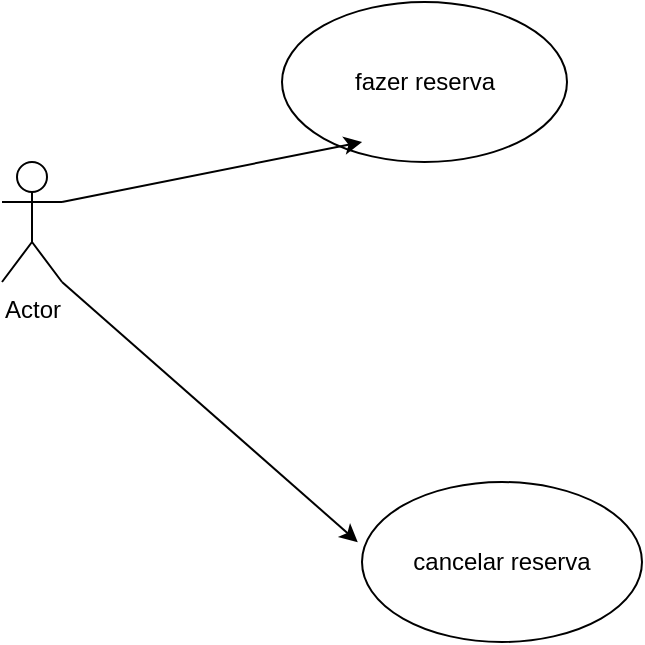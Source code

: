 <mxfile version="26.1.0" pages="4">
  <diagram name="Página-1" id="aqy9BPC_XhF1ZGDQiCtF">
    <mxGraphModel dx="1158" dy="632" grid="1" gridSize="10" guides="1" tooltips="1" connect="1" arrows="1" fold="1" page="1" pageScale="1" pageWidth="827" pageHeight="1169" math="0" shadow="0">
      <root>
        <mxCell id="0" />
        <mxCell id="1" parent="0" />
        <mxCell id="k7WuHDo5Gts1MNenLpMI-1" value="Actor" style="shape=umlActor;verticalLabelPosition=bottom;verticalAlign=top;html=1;outlineConnect=0;labelBackgroundColor=none;" vertex="1" parent="1">
          <mxGeometry x="180" y="150" width="30" height="60" as="geometry" />
        </mxCell>
        <mxCell id="k7WuHDo5Gts1MNenLpMI-7" value="fazer reserva" style="ellipse;whiteSpace=wrap;html=1;labelBackgroundColor=none;" vertex="1" parent="1">
          <mxGeometry x="320" y="70" width="142.5" height="80" as="geometry" />
        </mxCell>
        <mxCell id="k7WuHDo5Gts1MNenLpMI-10" value="cancelar reserva" style="ellipse;whiteSpace=wrap;html=1;labelBackgroundColor=none;" vertex="1" parent="1">
          <mxGeometry x="360" y="310" width="140" height="80" as="geometry" />
        </mxCell>
        <mxCell id="k7WuHDo5Gts1MNenLpMI-14" value="" style="endArrow=classic;html=1;rounded=0;entryX=0.281;entryY=0.875;entryDx=0;entryDy=0;entryPerimeter=0;exitX=1;exitY=0.333;exitDx=0;exitDy=0;exitPerimeter=0;labelBackgroundColor=none;fontColor=default;" edge="1" parent="1" source="k7WuHDo5Gts1MNenLpMI-1" target="k7WuHDo5Gts1MNenLpMI-7">
          <mxGeometry width="50" height="50" relative="1" as="geometry">
            <mxPoint x="210" y="190" as="sourcePoint" />
            <mxPoint x="260" y="140" as="targetPoint" />
          </mxGeometry>
        </mxCell>
        <mxCell id="k7WuHDo5Gts1MNenLpMI-16" value="" style="endArrow=classic;html=1;rounded=0;exitX=1;exitY=1;exitDx=0;exitDy=0;exitPerimeter=0;entryX=-0.015;entryY=0.376;entryDx=0;entryDy=0;entryPerimeter=0;labelBackgroundColor=none;fontColor=default;" edge="1" parent="1" source="k7WuHDo5Gts1MNenLpMI-1" target="k7WuHDo5Gts1MNenLpMI-10">
          <mxGeometry width="50" height="50" relative="1" as="geometry">
            <mxPoint x="410" y="280" as="sourcePoint" />
            <mxPoint x="460" y="230" as="targetPoint" />
          </mxGeometry>
        </mxCell>
      </root>
    </mxGraphModel>
  </diagram>
  <diagram id="cos-rvjo7iSo4qDzgaSY" name="Página-2">
    <mxGraphModel dx="1042" dy="569" grid="1" gridSize="10" guides="1" tooltips="1" connect="1" arrows="1" fold="1" page="1" pageScale="1" pageWidth="827" pageHeight="1169" math="0" shadow="0">
      <root>
        <mxCell id="0" />
        <mxCell id="1" parent="0" />
        <mxCell id="cezJMG4lq_--6rtQeQaW-1" value="Actor" style="shape=umlActor;verticalLabelPosition=bottom;verticalAlign=top;html=1;outlineConnect=0;labelBackgroundColor=none;fillColor=#FAE5C7;strokeColor=#0F8B8D;fontColor=#143642;" vertex="1" parent="1">
          <mxGeometry x="110" y="380" width="30" height="50" as="geometry" />
        </mxCell>
        <mxCell id="cezJMG4lq_--6rtQeQaW-2" value="" style="swimlane;startSize=0;labelBackgroundColor=none;fillColor=#FAE5C7;strokeColor=#0F8B8D;fontColor=#143642;" vertex="1" parent="1">
          <mxGeometry x="220" y="10" width="280" height="540" as="geometry" />
        </mxCell>
        <mxCell id="cezJMG4lq_--6rtQeQaW-3" value="Checar saldo" style="ellipse;whiteSpace=wrap;html=1;labelBackgroundColor=none;fillColor=#FAE5C7;strokeColor=#0F8B8D;fontColor=#143642;" vertex="1" parent="cezJMG4lq_--6rtQeQaW-2">
          <mxGeometry x="75" y="20" width="130" height="60" as="geometry" />
        </mxCell>
        <mxCell id="cezJMG4lq_--6rtQeQaW-5" value="Depositar" style="ellipse;whiteSpace=wrap;html=1;labelBackgroundColor=none;fillColor=#FAE5C7;strokeColor=#0F8B8D;fontColor=#143642;" vertex="1" parent="cezJMG4lq_--6rtQeQaW-2">
          <mxGeometry x="75" y="90" width="130" height="60" as="geometry" />
        </mxCell>
        <mxCell id="cezJMG4lq_--6rtQeQaW-6" value="Sacar" style="ellipse;whiteSpace=wrap;html=1;labelBackgroundColor=none;fillColor=#FAE5C7;strokeColor=#0F8B8D;fontColor=#143642;" vertex="1" parent="cezJMG4lq_--6rtQeQaW-2">
          <mxGeometry x="75" y="170" width="130" height="60" as="geometry" />
        </mxCell>
        <mxCell id="cezJMG4lq_--6rtQeQaW-7" value="Trasferir" style="ellipse;whiteSpace=wrap;html=1;labelBackgroundColor=none;fillColor=#FAE5C7;strokeColor=#0F8B8D;fontColor=#143642;" vertex="1" parent="cezJMG4lq_--6rtQeQaW-2">
          <mxGeometry x="75" y="250" width="130" height="60" as="geometry" />
        </mxCell>
        <mxCell id="cezJMG4lq_--6rtQeQaW-8" value="Manutenção" style="ellipse;whiteSpace=wrap;html=1;labelBackgroundColor=none;fillColor=#FAE5C7;strokeColor=#0F8B8D;fontColor=#143642;" vertex="1" parent="cezJMG4lq_--6rtQeQaW-2">
          <mxGeometry x="75" y="390" width="130" height="60" as="geometry" />
        </mxCell>
        <mxCell id="cezJMG4lq_--6rtQeQaW-9" value="Reparo" style="ellipse;whiteSpace=wrap;html=1;labelBackgroundColor=none;fillColor=#FAE5C7;strokeColor=#0F8B8D;fontColor=#143642;" vertex="1" parent="cezJMG4lq_--6rtQeQaW-2">
          <mxGeometry x="75" y="470" width="130" height="60" as="geometry" />
        </mxCell>
        <mxCell id="cezJMG4lq_--6rtQeQaW-10" value="ombrosio" style="shape=umlActor;verticalLabelPosition=bottom;verticalAlign=top;html=1;outlineConnect=0;labelBackgroundColor=none;fillColor=#FAE5C7;strokeColor=#0F8B8D;fontColor=#143642;" vertex="1" parent="1">
          <mxGeometry x="610" y="240" width="30" height="60" as="geometry" />
        </mxCell>
        <mxCell id="cezJMG4lq_--6rtQeQaW-12" value="jurubeba" style="shape=umlActor;verticalLabelPosition=bottom;verticalAlign=top;html=1;outlineConnect=0;labelBackgroundColor=none;fillColor=#FAE5C7;strokeColor=#0F8B8D;fontColor=#143642;" vertex="1" parent="1">
          <mxGeometry x="110" y="140" width="30" height="60" as="geometry" />
        </mxCell>
        <mxCell id="cezJMG4lq_--6rtQeQaW-14" value="" style="endArrow=none;html=1;rounded=0;entryX=0.038;entryY=0.833;entryDx=0;entryDy=0;entryPerimeter=0;labelBackgroundColor=none;strokeColor=#A8201A;fontColor=default;" edge="1" parent="1" target="cezJMG4lq_--6rtQeQaW-3">
          <mxGeometry width="50" height="50" relative="1" as="geometry">
            <mxPoint x="160" y="160" as="sourcePoint" />
            <mxPoint x="280" y="90" as="targetPoint" />
          </mxGeometry>
        </mxCell>
        <mxCell id="cezJMG4lq_--6rtQeQaW-15" value="" style="endArrow=none;html=1;rounded=0;entryX=0.038;entryY=0.5;entryDx=0;entryDy=0;entryPerimeter=0;labelBackgroundColor=none;strokeColor=#A8201A;fontColor=default;" edge="1" parent="1" target="cezJMG4lq_--6rtQeQaW-5">
          <mxGeometry width="50" height="50" relative="1" as="geometry">
            <mxPoint x="170" y="170" as="sourcePoint" />
            <mxPoint x="310" y="90" as="targetPoint" />
          </mxGeometry>
        </mxCell>
        <mxCell id="cezJMG4lq_--6rtQeQaW-16" value="" style="endArrow=none;html=1;rounded=0;entryX=0.038;entryY=0.333;entryDx=0;entryDy=0;entryPerimeter=0;labelBackgroundColor=none;strokeColor=#A8201A;fontColor=default;" edge="1" parent="1" target="cezJMG4lq_--6rtQeQaW-6">
          <mxGeometry width="50" height="50" relative="1" as="geometry">
            <mxPoint x="170" y="190" as="sourcePoint" />
            <mxPoint x="320" y="100" as="targetPoint" />
          </mxGeometry>
        </mxCell>
        <mxCell id="cezJMG4lq_--6rtQeQaW-17" value="" style="endArrow=none;html=1;rounded=0;entryX=0.115;entryY=0.167;entryDx=0;entryDy=0;entryPerimeter=0;labelBackgroundColor=none;strokeColor=#A8201A;fontColor=default;" edge="1" parent="1" target="cezJMG4lq_--6rtQeQaW-7">
          <mxGeometry width="50" height="50" relative="1" as="geometry">
            <mxPoint x="170" y="210" as="sourcePoint" />
            <mxPoint x="330" y="110" as="targetPoint" />
          </mxGeometry>
        </mxCell>
        <mxCell id="cezJMG4lq_--6rtQeQaW-18" value="" style="endArrow=none;html=1;rounded=0;exitX=0.915;exitY=0.733;exitDx=0;exitDy=0;exitPerimeter=0;labelBackgroundColor=none;strokeColor=#A8201A;fontColor=default;" edge="1" parent="1" source="cezJMG4lq_--6rtQeQaW-3">
          <mxGeometry width="50" height="50" relative="1" as="geometry">
            <mxPoint x="430" y="80" as="sourcePoint" />
            <mxPoint x="600" y="240" as="targetPoint" />
          </mxGeometry>
        </mxCell>
        <mxCell id="cezJMG4lq_--6rtQeQaW-19" value="" style="endArrow=none;html=1;rounded=0;exitX=0.962;exitY=0.5;exitDx=0;exitDy=0;exitPerimeter=0;labelBackgroundColor=none;strokeColor=#A8201A;fontColor=default;" edge="1" parent="1" source="cezJMG4lq_--6rtQeQaW-5">
          <mxGeometry width="50" height="50" relative="1" as="geometry">
            <mxPoint x="430" y="150" as="sourcePoint" />
            <mxPoint x="580" y="270" as="targetPoint" />
          </mxGeometry>
        </mxCell>
        <mxCell id="cezJMG4lq_--6rtQeQaW-20" value="" style="endArrow=none;html=1;rounded=0;exitX=0.962;exitY=0.5;exitDx=0;exitDy=0;exitPerimeter=0;labelBackgroundColor=none;strokeColor=#A8201A;fontColor=default;" edge="1" parent="1" source="cezJMG4lq_--6rtQeQaW-6">
          <mxGeometry width="50" height="50" relative="1" as="geometry">
            <mxPoint x="430" y="150" as="sourcePoint" />
            <mxPoint x="580" y="270" as="targetPoint" />
          </mxGeometry>
        </mxCell>
        <mxCell id="cezJMG4lq_--6rtQeQaW-21" value="" style="endArrow=none;html=1;rounded=0;labelBackgroundColor=none;strokeColor=#A8201A;fontColor=default;" edge="1" parent="1">
          <mxGeometry width="50" height="50" relative="1" as="geometry">
            <mxPoint x="420" y="280" as="sourcePoint" />
            <mxPoint x="590" y="280" as="targetPoint" />
          </mxGeometry>
        </mxCell>
        <mxCell id="cezJMG4lq_--6rtQeQaW-22" value="" style="endArrow=none;html=1;rounded=0;exitX=0.962;exitY=0.333;exitDx=0;exitDy=0;exitPerimeter=0;labelBackgroundColor=none;strokeColor=#A8201A;fontColor=default;" edge="1" parent="1" source="cezJMG4lq_--6rtQeQaW-8">
          <mxGeometry width="50" height="50" relative="1" as="geometry">
            <mxPoint x="450" y="170" as="sourcePoint" />
            <mxPoint x="600" y="290" as="targetPoint" />
          </mxGeometry>
        </mxCell>
        <mxCell id="cezJMG4lq_--6rtQeQaW-23" value="" style="endArrow=none;html=1;rounded=0;exitX=1;exitY=0;exitDx=0;exitDy=0;labelBackgroundColor=none;strokeColor=#A8201A;fontColor=default;" edge="1" parent="1" source="cezJMG4lq_--6rtQeQaW-9">
          <mxGeometry width="50" height="50" relative="1" as="geometry">
            <mxPoint x="430" y="490" as="sourcePoint" />
            <mxPoint x="610" y="300" as="targetPoint" />
          </mxGeometry>
        </mxCell>
        <mxCell id="cezJMG4lq_--6rtQeQaW-26" value="" style="endArrow=none;html=1;rounded=0;entryX=0.038;entryY=0.5;entryDx=0;entryDy=0;entryPerimeter=0;labelBackgroundColor=none;strokeColor=#A8201A;fontColor=default;" edge="1" parent="1" target="cezJMG4lq_--6rtQeQaW-8">
          <mxGeometry width="50" height="50" relative="1" as="geometry">
            <mxPoint x="160" y="400" as="sourcePoint" />
            <mxPoint x="460" y="220" as="targetPoint" />
          </mxGeometry>
        </mxCell>
        <mxCell id="cezJMG4lq_--6rtQeQaW-27" value="" style="endArrow=none;html=1;rounded=0;entryX=0.038;entryY=0.333;entryDx=0;entryDy=0;entryPerimeter=0;labelBackgroundColor=none;strokeColor=#A8201A;fontColor=default;" edge="1" parent="1" target="cezJMG4lq_--6rtQeQaW-9">
          <mxGeometry width="50" height="50" relative="1" as="geometry">
            <mxPoint x="160" y="450" as="sourcePoint" />
            <mxPoint x="310" y="440" as="targetPoint" />
          </mxGeometry>
        </mxCell>
      </root>
    </mxGraphModel>
  </diagram>
  <diagram id="axOoCvaHJxL7piKwYdw1" name="Página-3">
    <mxGraphModel dx="1158" dy="628" grid="1" gridSize="10" guides="1" tooltips="1" connect="1" arrows="1" fold="1" page="1" pageScale="1" pageWidth="827" pageHeight="1169" math="0" shadow="0">
      <root>
        <mxCell id="0" />
        <mxCell id="1" parent="0" />
        <mxCell id="4CplXu-pJr_EE2VycKcO-1" value="Cliente" style="shape=umlActor;verticalLabelPosition=bottom;verticalAlign=top;html=1;outlineConnect=0;" vertex="1" parent="1">
          <mxGeometry x="40" y="300" width="30" height="60" as="geometry" />
        </mxCell>
        <mxCell id="4CplXu-pJr_EE2VycKcO-2" value="Bom dia, tenho uma reserva." style="ellipse;whiteSpace=wrap;html=1;" vertex="1" parent="1">
          <mxGeometry x="280" y="130" width="160" height="90" as="geometry" />
        </mxCell>
        <mxCell id="4CplXu-pJr_EE2VycKcO-3" value="Recepcionista" style="shape=umlActor;verticalLabelPosition=bottom;verticalAlign=top;html=1;outlineConnect=0;" vertex="1" parent="1">
          <mxGeometry x="610" y="290" width="30" height="60" as="geometry" />
        </mxCell>
        <mxCell id="4CplXu-pJr_EE2VycKcO-5" value="Olá! Claro, posso ver sua reserva. Qual é o seu nome?" style="ellipse;whiteSpace=wrap;html=1;" vertex="1" parent="1">
          <mxGeometry x="280" y="240" width="170" height="90" as="geometry" />
        </mxCell>
        <mxCell id="4CplXu-pJr_EE2VycKcO-6" value="" style="endArrow=none;html=1;rounded=0;entryX=0;entryY=0.667;entryDx=0;entryDy=0;entryPerimeter=0;" edge="1" parent="1" target="4CplXu-pJr_EE2VycKcO-2">
          <mxGeometry width="50" height="50" relative="1" as="geometry">
            <mxPoint x="120" y="300" as="sourcePoint" />
            <mxPoint x="530" y="190" as="targetPoint" />
          </mxGeometry>
        </mxCell>
        <mxCell id="4CplXu-pJr_EE2VycKcO-7" value="" style="endArrow=none;html=1;rounded=0;exitX=1;exitY=0.5;exitDx=0;exitDy=0;" edge="1" parent="1" source="4CplXu-pJr_EE2VycKcO-5">
          <mxGeometry width="50" height="50" relative="1" as="geometry">
            <mxPoint x="460" y="270" as="sourcePoint" />
            <mxPoint x="590" y="310" as="targetPoint" />
          </mxGeometry>
        </mxCell>
        <mxCell id="4CplXu-pJr_EE2VycKcO-9" value="&quot;Meu nome é João Silva.&quot;" style="ellipse;whiteSpace=wrap;html=1;" vertex="1" parent="1">
          <mxGeometry x="280" y="360" width="180" height="70" as="geometry" />
        </mxCell>
        <mxCell id="4CplXu-pJr_EE2VycKcO-10" value="" style="endArrow=none;html=1;rounded=0;entryX=0;entryY=0;entryDx=0;entryDy=0;" edge="1" parent="1" target="4CplXu-pJr_EE2VycKcO-9">
          <mxGeometry width="50" height="50" relative="1" as="geometry">
            <mxPoint x="120" y="350" as="sourcePoint" />
            <mxPoint x="270" y="360" as="targetPoint" />
          </mxGeometry>
        </mxCell>
        <mxCell id="4CplXu-pJr_EE2VycKcO-11" value="&quot;Deixe-me confirmar a sua reserva... Sim, encontrei. O senhor ficará no quarto 302.&quot;" style="ellipse;whiteSpace=wrap;html=1;" vertex="1" parent="1">
          <mxGeometry x="275" y="450" width="185" height="101" as="geometry" />
        </mxCell>
        <mxCell id="4CplXu-pJr_EE2VycKcO-12" value="" style="endArrow=none;html=1;rounded=0;exitX=0.892;exitY=0.208;exitDx=0;exitDy=0;exitPerimeter=0;" edge="1" parent="1" source="4CplXu-pJr_EE2VycKcO-11">
          <mxGeometry width="50" height="50" relative="1" as="geometry">
            <mxPoint x="450" y="480" as="sourcePoint" />
            <mxPoint x="590" y="370" as="targetPoint" />
          </mxGeometry>
        </mxCell>
        <mxCell id="4CplXu-pJr_EE2VycKcO-13" value="&quot;Tudo certo. Qual é o horário do café da manhã?&quot;" style="ellipse;whiteSpace=wrap;html=1;" vertex="1" parent="1">
          <mxGeometry x="270" y="570" width="170" height="80" as="geometry" />
        </mxCell>
        <mxCell id="4CplXu-pJr_EE2VycKcO-14" value="" style="endArrow=none;html=1;rounded=0;entryX=0.118;entryY=0.25;entryDx=0;entryDy=0;entryPerimeter=0;" edge="1" parent="1" target="4CplXu-pJr_EE2VycKcO-13">
          <mxGeometry width="50" height="50" relative="1" as="geometry">
            <mxPoint x="90" y="390" as="sourcePoint" />
            <mxPoint x="520" y="420" as="targetPoint" />
          </mxGeometry>
        </mxCell>
        <mxCell id="4CplXu-pJr_EE2VycKcO-15" value="O café da manhã é servido das 6h às 10h. Aqui está a chave do seu quarto.&quot;" style="ellipse;whiteSpace=wrap;html=1;" vertex="1" parent="1">
          <mxGeometry x="255" y="660" width="215" height="90" as="geometry" />
        </mxCell>
      </root>
    </mxGraphModel>
  </diagram>
  <diagram id="KCkjbRwzoSoCNFjZY2WP" name="Página-4">
    <mxGraphModel dx="1042" dy="565" grid="1" gridSize="10" guides="1" tooltips="1" connect="1" arrows="1" fold="1" page="1" pageScale="1" pageWidth="827" pageHeight="1169" math="0" shadow="0">
      <root>
        <mxCell id="0" />
        <mxCell id="1" parent="0" />
        <mxCell id="LnY1HXSTbXzUq6UhFI9I-1" value="cliente" style="shape=umlActor;verticalLabelPosition=bottom;verticalAlign=top;html=1;outlineConnect=0;labelBackgroundColor=none;fillColor=#F694C1;strokeColor=#AF45ED;fontColor=#095C86;" vertex="1" parent="1">
          <mxGeometry x="20" y="80" width="30" height="60" as="geometry" />
        </mxCell>
        <mxCell id="LnY1HXSTbXzUq6UhFI9I-3" value="recepcionista" style="shape=umlActor;verticalLabelPosition=bottom;verticalAlign=top;html=1;outlineConnect=0;labelBackgroundColor=none;fillColor=#F694C1;strokeColor=#AF45ED;fontColor=#095C86;" vertex="1" parent="1">
          <mxGeometry x="670" y="260" width="30" height="60" as="geometry" />
        </mxCell>
        <mxCell id="GIeaUwmBdY-rW4R5i_A3-2" value="&lt;span data-end=&quot;520&quot; data-start=&quot;495&quot;&gt;&lt;i style=&quot;&quot;&gt;Solicitar informações&lt;/i&gt;&lt;/span&gt;" style="ellipse;whiteSpace=wrap;html=1;labelBackgroundColor=none;fillColor=#F694C1;strokeColor=#AF45ED;fontColor=#095C86;" vertex="1" parent="1">
          <mxGeometry x="260" y="130" width="130" height="70" as="geometry" />
        </mxCell>
        <mxCell id="GIeaUwmBdY-rW4R5i_A3-3" value="Realizar check-in" style="ellipse;whiteSpace=wrap;html=1;labelBackgroundColor=none;fillColor=#F694C1;strokeColor=#AF45ED;fontColor=#095C86;" vertex="1" parent="1">
          <mxGeometry x="265" y="240" width="120" height="50" as="geometry" />
        </mxCell>
        <mxCell id="GIeaUwmBdY-rW4R5i_A3-4" value="Confirmar reserva" style="ellipse;whiteSpace=wrap;html=1;labelBackgroundColor=none;fillColor=#F694C1;strokeColor=#AF45ED;fontColor=#095C86;" vertex="1" parent="1">
          <mxGeometry x="265" y="310" width="120" height="40" as="geometry" />
        </mxCell>
        <mxCell id="GIeaUwmBdY-rW4R5i_A3-7" value="" style="endArrow=none;html=1;rounded=0;entryX=0.5;entryY=0;entryDx=0;entryDy=0;exitX=0.5;exitY=1;exitDx=0;exitDy=0;labelBackgroundColor=none;strokeColor=#60E696;fontColor=default;" edge="1" parent="1" source="GIeaUwmBdY-rW4R5i_A3-2" target="GIeaUwmBdY-rW4R5i_A3-3">
          <mxGeometry width="50" height="50" relative="1" as="geometry">
            <mxPoint x="370" y="110" as="sourcePoint" />
            <mxPoint x="440" y="270" as="targetPoint" />
          </mxGeometry>
        </mxCell>
        <mxCell id="GIeaUwmBdY-rW4R5i_A3-9" value="Atribuir quarto" style="ellipse;whiteSpace=wrap;html=1;labelBackgroundColor=none;fillColor=#F694C1;strokeColor=#AF45ED;fontColor=#095C86;" vertex="1" parent="1">
          <mxGeometry x="260" y="385" width="130" height="30" as="geometry" />
        </mxCell>
        <mxCell id="GIeaUwmBdY-rW4R5i_A3-16" value="" style="endArrow=none;html=1;rounded=0;exitX=0.5;exitY=0;exitDx=0;exitDy=0;entryX=0.5;entryY=1;entryDx=0;entryDy=0;labelBackgroundColor=none;strokeColor=#60E696;fontColor=default;" edge="1" parent="1" source="GIeaUwmBdY-rW4R5i_A3-4" target="GIeaUwmBdY-rW4R5i_A3-3">
          <mxGeometry width="50" height="50" relative="1" as="geometry">
            <mxPoint x="380" y="310" as="sourcePoint" />
            <mxPoint x="430" y="260" as="targetPoint" />
          </mxGeometry>
        </mxCell>
        <mxCell id="GIeaUwmBdY-rW4R5i_A3-18" value="" style="endArrow=none;html=1;rounded=0;exitX=0.5;exitY=0;exitDx=0;exitDy=0;entryX=0.5;entryY=1;entryDx=0;entryDy=0;labelBackgroundColor=none;strokeColor=#60E696;fontColor=default;" edge="1" parent="1" source="GIeaUwmBdY-rW4R5i_A3-9" target="GIeaUwmBdY-rW4R5i_A3-4">
          <mxGeometry width="50" height="50" relative="1" as="geometry">
            <mxPoint x="380" y="310" as="sourcePoint" />
            <mxPoint x="430" y="260" as="targetPoint" />
          </mxGeometry>
        </mxCell>
        <mxCell id="GIeaUwmBdY-rW4R5i_A3-26" value="" style="endArrow=none;html=1;rounded=0;exitX=1;exitY=0.5;exitDx=0;exitDy=0;exitPerimeter=0;labelBackgroundColor=none;strokeColor=#60E696;fontColor=default;" edge="1" parent="1" source="GIeaUwmBdY-rW4R5i_A3-9">
          <mxGeometry width="50" height="50" relative="1" as="geometry">
            <mxPoint x="310" y="350" as="sourcePoint" />
            <mxPoint x="630" y="310" as="targetPoint" />
          </mxGeometry>
        </mxCell>
        <mxCell id="GIeaUwmBdY-rW4R5i_A3-27" value="" style="endArrow=none;html=1;rounded=0;entryX=0.154;entryY=0.167;entryDx=0;entryDy=0;entryPerimeter=0;labelBackgroundColor=none;strokeColor=#60E696;fontColor=default;" edge="1" parent="1" target="GIeaUwmBdY-rW4R5i_A3-9">
          <mxGeometry width="50" height="50" relative="1" as="geometry">
            <mxPoint x="70" y="130" as="sourcePoint" />
            <mxPoint x="270" y="380" as="targetPoint" />
          </mxGeometry>
        </mxCell>
        <mxCell id="GIeaUwmBdY-rW4R5i_A3-28" value="" style="endArrow=none;html=1;rounded=0;entryX=1;entryY=0.5;entryDx=0;entryDy=0;labelBackgroundColor=none;strokeColor=#60E696;fontColor=default;" edge="1" parent="1" target="GIeaUwmBdY-rW4R5i_A3-4">
          <mxGeometry width="50" height="50" relative="1" as="geometry">
            <mxPoint x="600" y="300" as="sourcePoint" />
            <mxPoint x="270" y="350" as="targetPoint" />
          </mxGeometry>
        </mxCell>
        <mxCell id="GIeaUwmBdY-rW4R5i_A3-32" value="" style="endArrow=none;html=1;rounded=0;entryX=0.042;entryY=-4;entryDx=0;entryDy=0;entryPerimeter=0;labelBackgroundColor=none;strokeColor=#60E696;fontColor=default;" edge="1" parent="1" target="GIeaUwmBdY-rW4R5i_A3-4">
          <mxGeometry width="50" height="50" relative="1" as="geometry">
            <mxPoint x="90" y="110" as="sourcePoint" />
            <mxPoint x="270" y="350" as="targetPoint" />
          </mxGeometry>
        </mxCell>
        <mxCell id="GIeaUwmBdY-rW4R5i_A3-33" value="" style="endArrow=none;html=1;rounded=0;exitX=1;exitY=0.5;exitDx=0;exitDy=0;labelBackgroundColor=none;strokeColor=#60E696;fontColor=default;" edge="1" parent="1" source="GIeaUwmBdY-rW4R5i_A3-2">
          <mxGeometry width="50" height="50" relative="1" as="geometry">
            <mxPoint x="400" y="170" as="sourcePoint" />
            <mxPoint x="620" y="270" as="targetPoint" />
          </mxGeometry>
        </mxCell>
        <mxCell id="GIeaUwmBdY-rW4R5i_A3-34" value="" style="endArrow=none;html=1;rounded=0;labelBackgroundColor=none;strokeColor=#60E696;fontColor=default;" edge="1" parent="1">
          <mxGeometry width="50" height="50" relative="1" as="geometry">
            <mxPoint x="610" y="290" as="sourcePoint" />
            <mxPoint x="390" y="260" as="targetPoint" />
          </mxGeometry>
        </mxCell>
      </root>
    </mxGraphModel>
  </diagram>
</mxfile>
